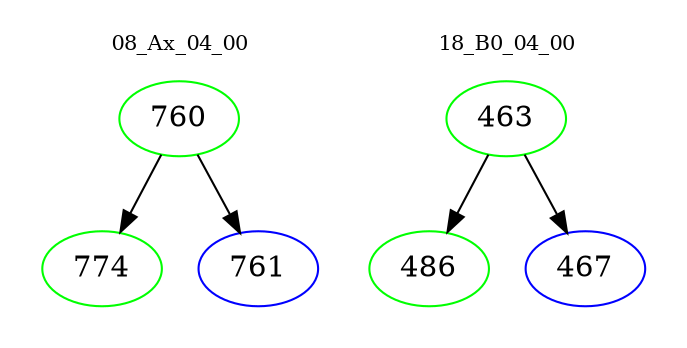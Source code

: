 digraph{
subgraph cluster_0 {
color = white
label = "08_Ax_04_00";
fontsize=10;
T0_760 [label="760", color="green"]
T0_760 -> T0_774 [color="black"]
T0_774 [label="774", color="green"]
T0_760 -> T0_761 [color="black"]
T0_761 [label="761", color="blue"]
}
subgraph cluster_1 {
color = white
label = "18_B0_04_00";
fontsize=10;
T1_463 [label="463", color="green"]
T1_463 -> T1_486 [color="black"]
T1_486 [label="486", color="green"]
T1_463 -> T1_467 [color="black"]
T1_467 [label="467", color="blue"]
}
}
